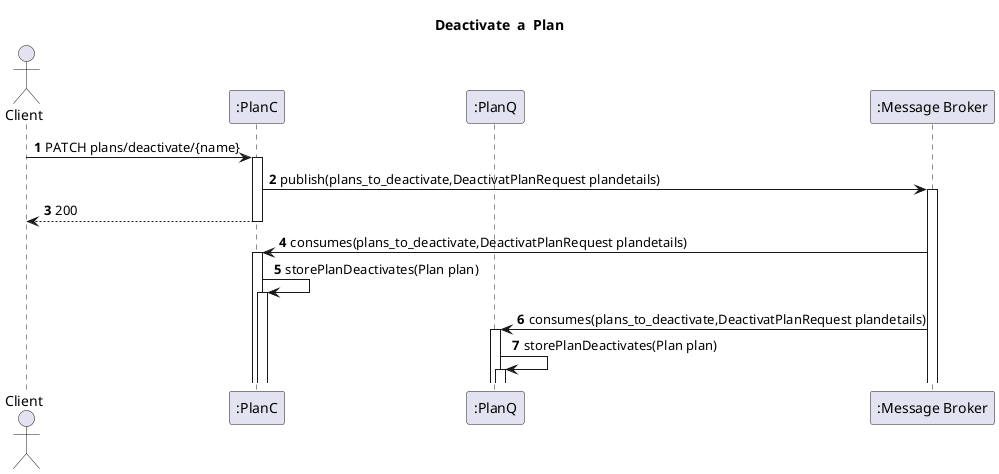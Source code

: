 @startuml
'https://plantuml.com/sequence-diagram
autoactivate on
autonumber
title  Deactivate  a  Plan

autonumber


actor "Client" as Ac
participant ":PlanC" as Auth
participant ":PlanQ" as Serv

participant ":Message Broker" as Broker


Ac->Auth:PATCH plans/deactivate/{name}
Auth->Broker: publish(plans_to_deactivate,DeactivatPlanRequest plandetails)

Auth-->Ac:200
Broker->Auth:consumes(plans_to_deactivate,DeactivatPlanRequest plandetails)
Auth->Auth:storePlanDeactivates(Plan plan)

Broker->Serv:consumes(plans_to_deactivate,DeactivatPlanRequest plandetails)

Serv->Serv:storePlanDeactivates(Plan plan)













@enduml

